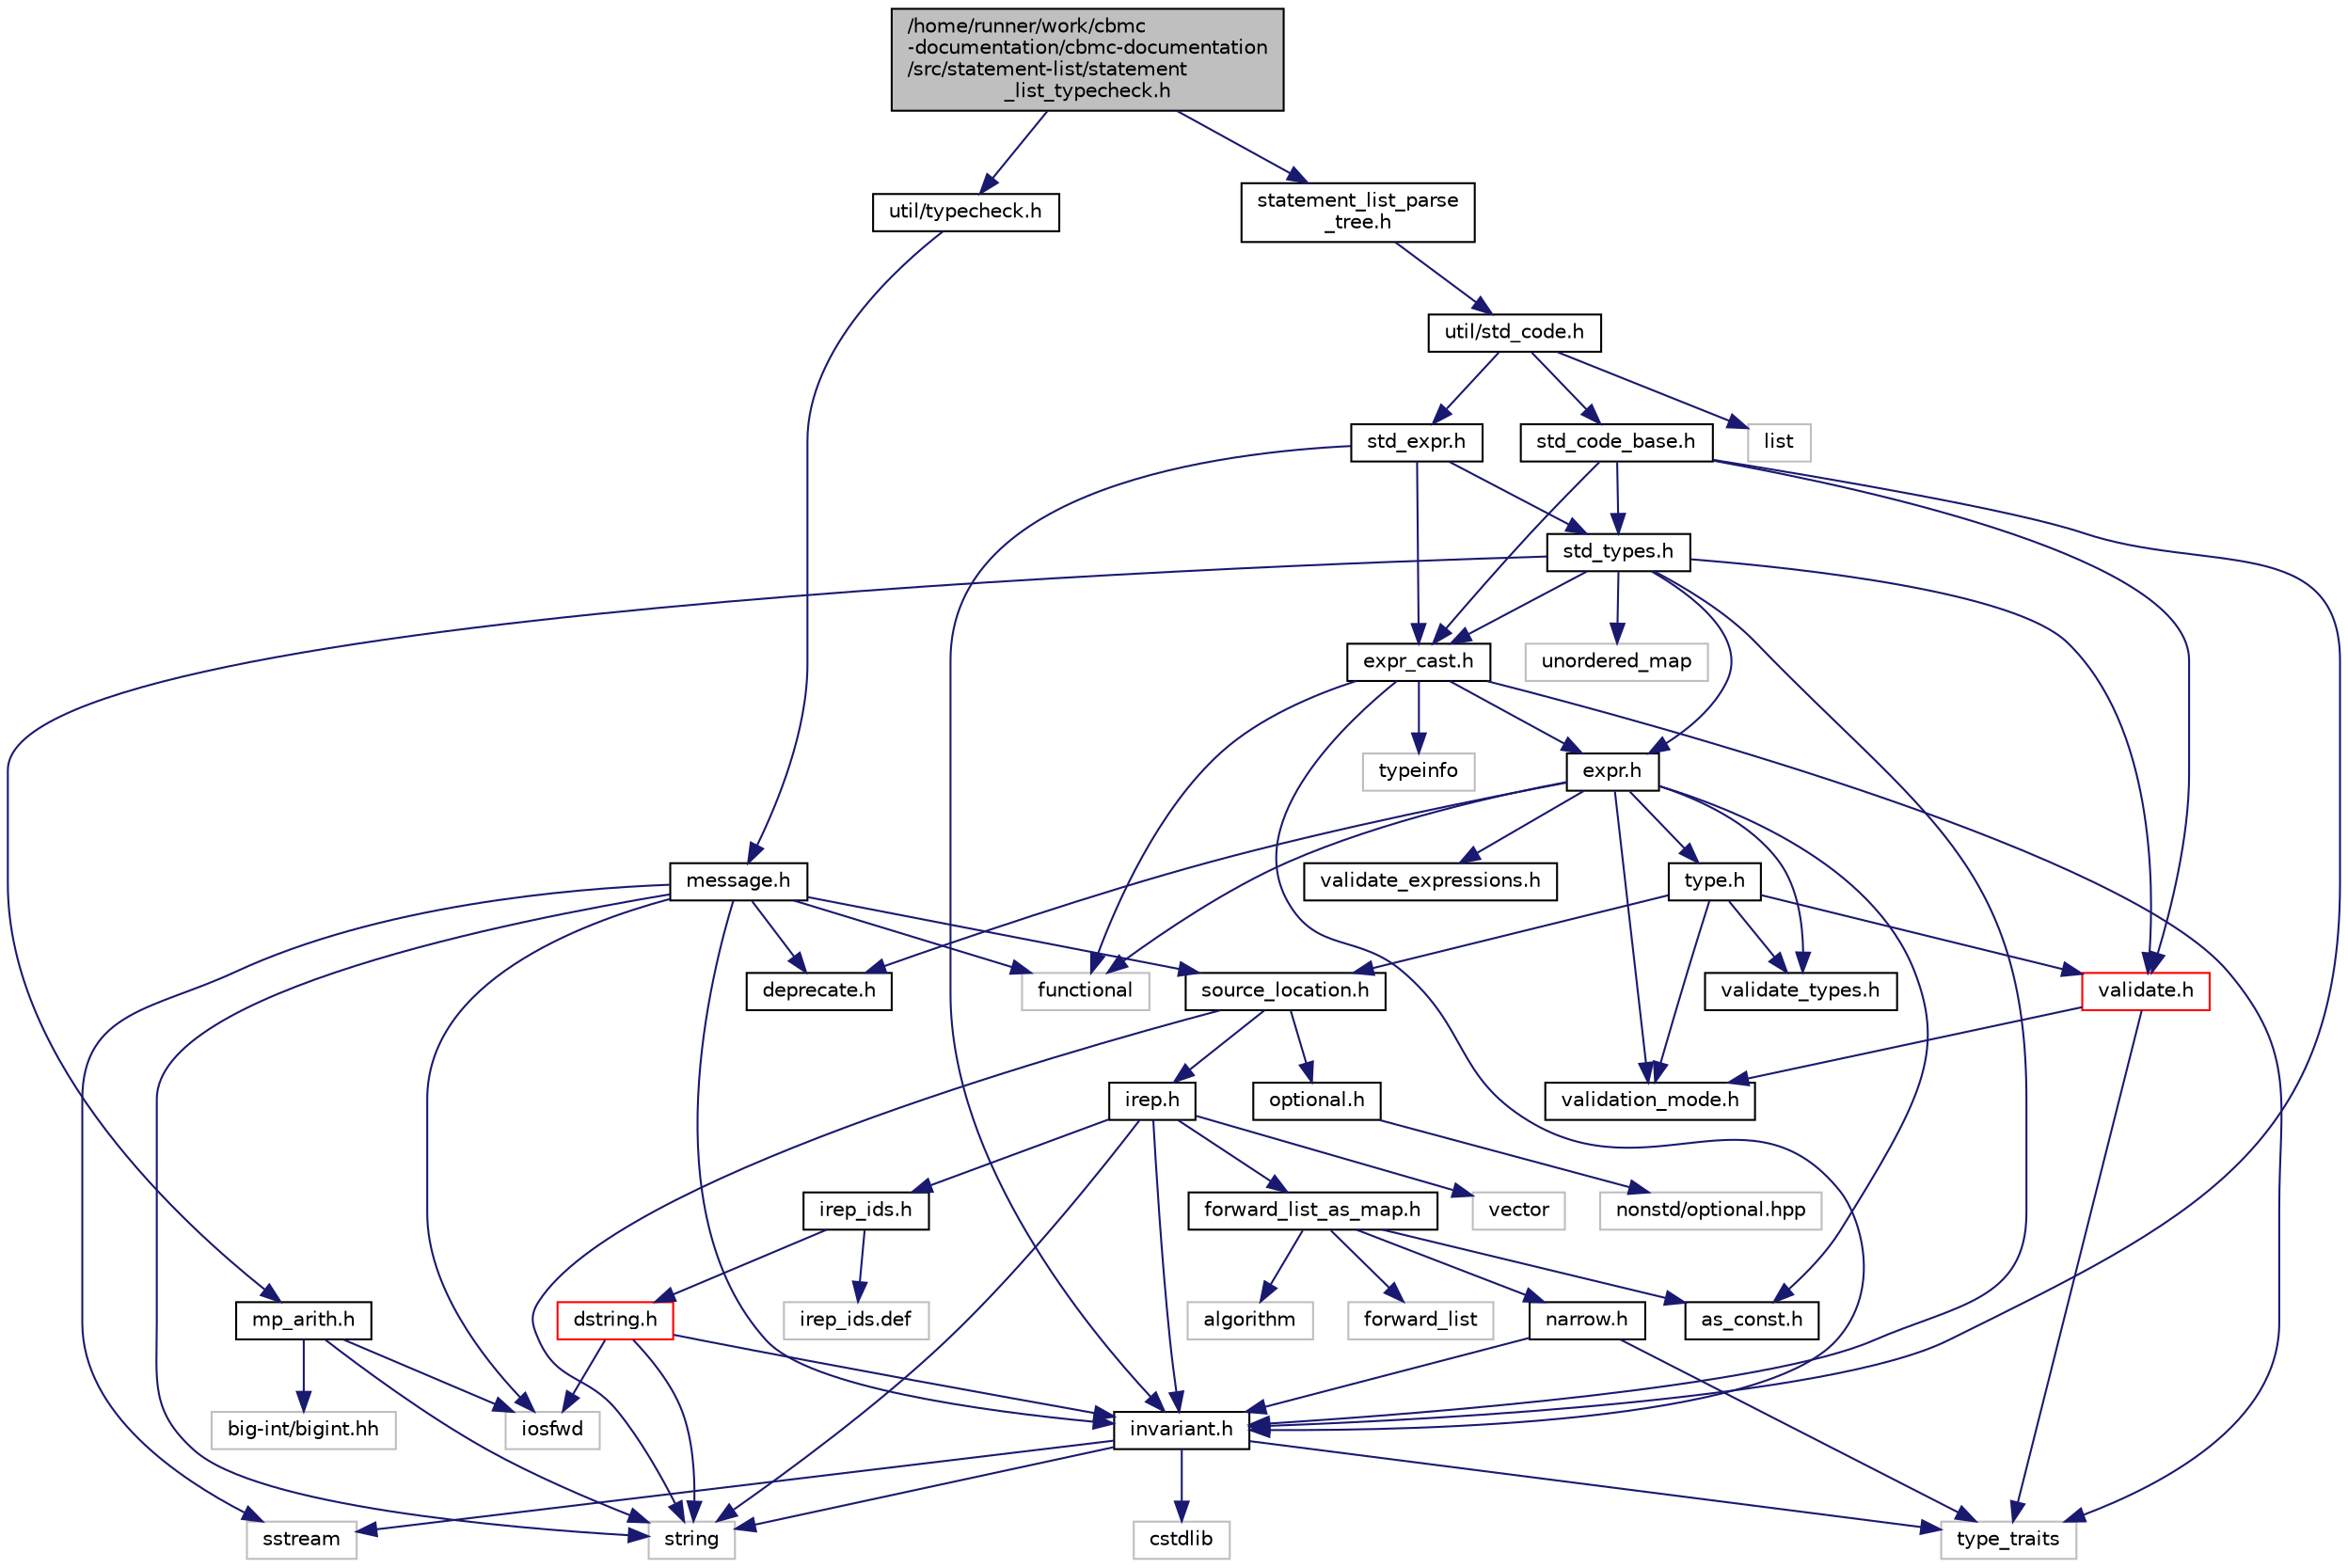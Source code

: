 digraph "/home/runner/work/cbmc-documentation/cbmc-documentation/src/statement-list/statement_list_typecheck.h"
{
 // LATEX_PDF_SIZE
  bgcolor="transparent";
  edge [fontname="Helvetica",fontsize="10",labelfontname="Helvetica",labelfontsize="10"];
  node [fontname="Helvetica",fontsize="10",shape=record];
  Node1 [label="/home/runner/work/cbmc\l-documentation/cbmc-documentation\l/src/statement-list/statement\l_list_typecheck.h",height=0.2,width=0.4,color="black", fillcolor="grey75", style="filled", fontcolor="black",tooltip=" "];
  Node1 -> Node2 [color="midnightblue",fontsize="10",style="solid",fontname="Helvetica"];
  Node2 [label="util/typecheck.h",height=0.2,width=0.4,color="black",URL="$typecheck_8h.html",tooltip=" "];
  Node2 -> Node3 [color="midnightblue",fontsize="10",style="solid",fontname="Helvetica"];
  Node3 [label="message.h",height=0.2,width=0.4,color="black",URL="$src_2util_2message_8h.html",tooltip=" "];
  Node3 -> Node4 [color="midnightblue",fontsize="10",style="solid",fontname="Helvetica"];
  Node4 [label="functional",height=0.2,width=0.4,color="grey75",tooltip=" "];
  Node3 -> Node5 [color="midnightblue",fontsize="10",style="solid",fontname="Helvetica"];
  Node5 [label="iosfwd",height=0.2,width=0.4,color="grey75",tooltip=" "];
  Node3 -> Node6 [color="midnightblue",fontsize="10",style="solid",fontname="Helvetica"];
  Node6 [label="sstream",height=0.2,width=0.4,color="grey75",tooltip=" "];
  Node3 -> Node7 [color="midnightblue",fontsize="10",style="solid",fontname="Helvetica"];
  Node7 [label="string",height=0.2,width=0.4,color="grey75",tooltip=" "];
  Node3 -> Node8 [color="midnightblue",fontsize="10",style="solid",fontname="Helvetica"];
  Node8 [label="deprecate.h",height=0.2,width=0.4,color="black",URL="$deprecate_8h.html",tooltip=" "];
  Node3 -> Node9 [color="midnightblue",fontsize="10",style="solid",fontname="Helvetica"];
  Node9 [label="invariant.h",height=0.2,width=0.4,color="black",URL="$src_2util_2invariant_8h.html",tooltip=" "];
  Node9 -> Node10 [color="midnightblue",fontsize="10",style="solid",fontname="Helvetica"];
  Node10 [label="cstdlib",height=0.2,width=0.4,color="grey75",tooltip=" "];
  Node9 -> Node6 [color="midnightblue",fontsize="10",style="solid",fontname="Helvetica"];
  Node9 -> Node7 [color="midnightblue",fontsize="10",style="solid",fontname="Helvetica"];
  Node9 -> Node11 [color="midnightblue",fontsize="10",style="solid",fontname="Helvetica"];
  Node11 [label="type_traits",height=0.2,width=0.4,color="grey75",tooltip=" "];
  Node3 -> Node12 [color="midnightblue",fontsize="10",style="solid",fontname="Helvetica"];
  Node12 [label="source_location.h",height=0.2,width=0.4,color="black",URL="$source__location_8h.html",tooltip=" "];
  Node12 -> Node13 [color="midnightblue",fontsize="10",style="solid",fontname="Helvetica"];
  Node13 [label="irep.h",height=0.2,width=0.4,color="black",URL="$irep_8h.html",tooltip=" "];
  Node13 -> Node7 [color="midnightblue",fontsize="10",style="solid",fontname="Helvetica"];
  Node13 -> Node14 [color="midnightblue",fontsize="10",style="solid",fontname="Helvetica"];
  Node14 [label="vector",height=0.2,width=0.4,color="grey75",tooltip=" "];
  Node13 -> Node9 [color="midnightblue",fontsize="10",style="solid",fontname="Helvetica"];
  Node13 -> Node15 [color="midnightblue",fontsize="10",style="solid",fontname="Helvetica"];
  Node15 [label="irep_ids.h",height=0.2,width=0.4,color="black",URL="$irep__ids_8h.html",tooltip=" "];
  Node15 -> Node16 [color="midnightblue",fontsize="10",style="solid",fontname="Helvetica"];
  Node16 [label="dstring.h",height=0.2,width=0.4,color="red",URL="$dstring_8h.html",tooltip=" "];
  Node16 -> Node5 [color="midnightblue",fontsize="10",style="solid",fontname="Helvetica"];
  Node16 -> Node7 [color="midnightblue",fontsize="10",style="solid",fontname="Helvetica"];
  Node16 -> Node9 [color="midnightblue",fontsize="10",style="solid",fontname="Helvetica"];
  Node15 -> Node24 [color="midnightblue",fontsize="10",style="solid",fontname="Helvetica"];
  Node24 [label="irep_ids.def",height=0.2,width=0.4,color="grey75",tooltip=" "];
  Node13 -> Node25 [color="midnightblue",fontsize="10",style="solid",fontname="Helvetica"];
  Node25 [label="forward_list_as_map.h",height=0.2,width=0.4,color="black",URL="$forward__list__as__map_8h.html",tooltip=" "];
  Node25 -> Node26 [color="midnightblue",fontsize="10",style="solid",fontname="Helvetica"];
  Node26 [label="algorithm",height=0.2,width=0.4,color="grey75",tooltip=" "];
  Node25 -> Node27 [color="midnightblue",fontsize="10",style="solid",fontname="Helvetica"];
  Node27 [label="forward_list",height=0.2,width=0.4,color="grey75",tooltip=" "];
  Node25 -> Node28 [color="midnightblue",fontsize="10",style="solid",fontname="Helvetica"];
  Node28 [label="as_const.h",height=0.2,width=0.4,color="black",URL="$as__const_8h.html",tooltip=" "];
  Node25 -> Node29 [color="midnightblue",fontsize="10",style="solid",fontname="Helvetica"];
  Node29 [label="narrow.h",height=0.2,width=0.4,color="black",URL="$narrow_8h.html",tooltip=" "];
  Node29 -> Node11 [color="midnightblue",fontsize="10",style="solid",fontname="Helvetica"];
  Node29 -> Node9 [color="midnightblue",fontsize="10",style="solid",fontname="Helvetica"];
  Node12 -> Node30 [color="midnightblue",fontsize="10",style="solid",fontname="Helvetica"];
  Node30 [label="optional.h",height=0.2,width=0.4,color="black",URL="$optional_8h.html",tooltip=" "];
  Node30 -> Node31 [color="midnightblue",fontsize="10",style="solid",fontname="Helvetica"];
  Node31 [label="nonstd/optional.hpp",height=0.2,width=0.4,color="grey75",tooltip=" "];
  Node12 -> Node7 [color="midnightblue",fontsize="10",style="solid",fontname="Helvetica"];
  Node1 -> Node32 [color="midnightblue",fontsize="10",style="solid",fontname="Helvetica"];
  Node32 [label="statement_list_parse\l_tree.h",height=0.2,width=0.4,color="black",URL="$statement__list__parse__tree_8h.html",tooltip=" "];
  Node32 -> Node33 [color="midnightblue",fontsize="10",style="solid",fontname="Helvetica"];
  Node33 [label="util/std_code.h",height=0.2,width=0.4,color="black",URL="$std__code_8h.html",tooltip=" "];
  Node33 -> Node20 [color="midnightblue",fontsize="10",style="solid",fontname="Helvetica"];
  Node20 [label="list",height=0.2,width=0.4,color="grey75",tooltip=" "];
  Node33 -> Node34 [color="midnightblue",fontsize="10",style="solid",fontname="Helvetica"];
  Node34 [label="std_code_base.h",height=0.2,width=0.4,color="black",URL="$std__code__base_8h.html",tooltip=" "];
  Node34 -> Node35 [color="midnightblue",fontsize="10",style="solid",fontname="Helvetica"];
  Node35 [label="expr_cast.h",height=0.2,width=0.4,color="black",URL="$expr__cast_8h.html",tooltip="Templated functions to cast to specific exprt-derived classes."];
  Node35 -> Node36 [color="midnightblue",fontsize="10",style="solid",fontname="Helvetica"];
  Node36 [label="typeinfo",height=0.2,width=0.4,color="grey75",tooltip=" "];
  Node35 -> Node11 [color="midnightblue",fontsize="10",style="solid",fontname="Helvetica"];
  Node35 -> Node4 [color="midnightblue",fontsize="10",style="solid",fontname="Helvetica"];
  Node35 -> Node9 [color="midnightblue",fontsize="10",style="solid",fontname="Helvetica"];
  Node35 -> Node37 [color="midnightblue",fontsize="10",style="solid",fontname="Helvetica"];
  Node37 [label="expr.h",height=0.2,width=0.4,color="black",URL="$expr_8h.html",tooltip=" "];
  Node37 -> Node28 [color="midnightblue",fontsize="10",style="solid",fontname="Helvetica"];
  Node37 -> Node8 [color="midnightblue",fontsize="10",style="solid",fontname="Helvetica"];
  Node37 -> Node38 [color="midnightblue",fontsize="10",style="solid",fontname="Helvetica"];
  Node38 [label="type.h",height=0.2,width=0.4,color="black",URL="$type_8h.html",tooltip=" "];
  Node38 -> Node12 [color="midnightblue",fontsize="10",style="solid",fontname="Helvetica"];
  Node38 -> Node39 [color="midnightblue",fontsize="10",style="solid",fontname="Helvetica"];
  Node39 [label="validate.h",height=0.2,width=0.4,color="red",URL="$validate_8h.html",tooltip=" "];
  Node39 -> Node11 [color="midnightblue",fontsize="10",style="solid",fontname="Helvetica"];
  Node39 -> Node41 [color="midnightblue",fontsize="10",style="solid",fontname="Helvetica"];
  Node41 [label="validation_mode.h",height=0.2,width=0.4,color="black",URL="$validation__mode_8h.html",tooltip=" "];
  Node38 -> Node42 [color="midnightblue",fontsize="10",style="solid",fontname="Helvetica"];
  Node42 [label="validate_types.h",height=0.2,width=0.4,color="black",URL="$validate__types_8h.html",tooltip=" "];
  Node38 -> Node41 [color="midnightblue",fontsize="10",style="solid",fontname="Helvetica"];
  Node37 -> Node43 [color="midnightblue",fontsize="10",style="solid",fontname="Helvetica"];
  Node43 [label="validate_expressions.h",height=0.2,width=0.4,color="black",URL="$validate__expressions_8h.html",tooltip=" "];
  Node37 -> Node42 [color="midnightblue",fontsize="10",style="solid",fontname="Helvetica"];
  Node37 -> Node41 [color="midnightblue",fontsize="10",style="solid",fontname="Helvetica"];
  Node37 -> Node4 [color="midnightblue",fontsize="10",style="solid",fontname="Helvetica"];
  Node34 -> Node9 [color="midnightblue",fontsize="10",style="solid",fontname="Helvetica"];
  Node34 -> Node44 [color="midnightblue",fontsize="10",style="solid",fontname="Helvetica"];
  Node44 [label="std_types.h",height=0.2,width=0.4,color="black",URL="$std__types_8h.html",tooltip=" "];
  Node44 -> Node37 [color="midnightblue",fontsize="10",style="solid",fontname="Helvetica"];
  Node44 -> Node35 [color="midnightblue",fontsize="10",style="solid",fontname="Helvetica"];
  Node44 -> Node9 [color="midnightblue",fontsize="10",style="solid",fontname="Helvetica"];
  Node44 -> Node45 [color="midnightblue",fontsize="10",style="solid",fontname="Helvetica"];
  Node45 [label="mp_arith.h",height=0.2,width=0.4,color="black",URL="$mp__arith_8h.html",tooltip=" "];
  Node45 -> Node5 [color="midnightblue",fontsize="10",style="solid",fontname="Helvetica"];
  Node45 -> Node7 [color="midnightblue",fontsize="10",style="solid",fontname="Helvetica"];
  Node45 -> Node46 [color="midnightblue",fontsize="10",style="solid",fontname="Helvetica"];
  Node46 [label="big-int/bigint.hh",height=0.2,width=0.4,color="grey75",tooltip=" "];
  Node44 -> Node39 [color="midnightblue",fontsize="10",style="solid",fontname="Helvetica"];
  Node44 -> Node21 [color="midnightblue",fontsize="10",style="solid",fontname="Helvetica"];
  Node21 [label="unordered_map",height=0.2,width=0.4,color="grey75",tooltip=" "];
  Node34 -> Node39 [color="midnightblue",fontsize="10",style="solid",fontname="Helvetica"];
  Node33 -> Node47 [color="midnightblue",fontsize="10",style="solid",fontname="Helvetica"];
  Node47 [label="std_expr.h",height=0.2,width=0.4,color="black",URL="$std__expr_8h.html",tooltip=" "];
  Node47 -> Node35 [color="midnightblue",fontsize="10",style="solid",fontname="Helvetica"];
  Node47 -> Node9 [color="midnightblue",fontsize="10",style="solid",fontname="Helvetica"];
  Node47 -> Node44 [color="midnightblue",fontsize="10",style="solid",fontname="Helvetica"];
}
